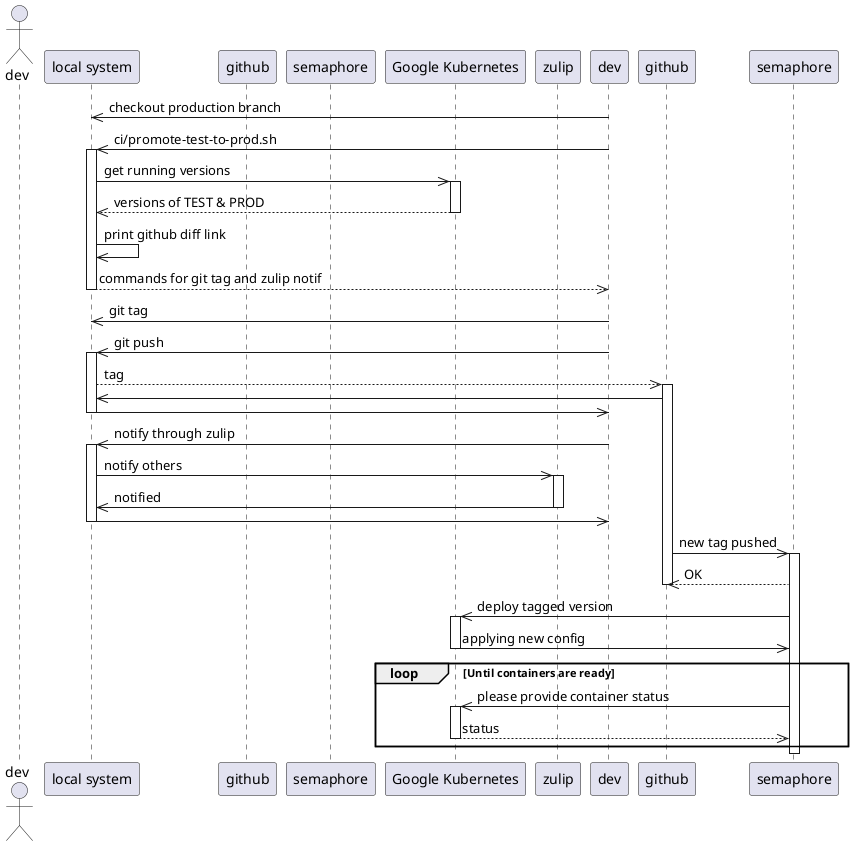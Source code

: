 @startuml
    actor dev as developer
    participant local as "local system"
    participant github as Github
    participant semaphore as semaphoreCI
    participant kube as "Google Kubernetes"
    participant zulip

    dev ->> local:  checkout production branch

    dev ->> local: ci/promote-test-to-prod.sh
    activate local
        local ->> kube: get running versions
        activate kube
            kube -->> local: versions of TEST & PROD
        deactivate kube
        local ->> local: print github diff link
        local -->> dev: commands for git tag and zulip notif
    deactivate local

    dev ->> local: git tag

    dev ->> local: git push
    activate local
        local -->> github: tag
        activate github
        github ->> local:
        local ->> dev:
    deactivate local

    dev ->> local: notify through zulip
    activate local
        local ->> zulip: notify others
        activate zulip
            zulip ->> local: notified
        deactivate zulip
        local ->> dev:
    deactivate local


    github ->> semaphore: new tag pushed
    activate semaphore
        semaphore -->> github: OK
        deactivate github
        semaphore ->> kube: deploy tagged version
        activate kube
            kube ->> semaphore: applying new config
        deactivate kube
        loop Until containers are ready
            semaphore ->> kube: please provide container status
            activate kube
                kube -->> semaphore: status
            deactivate kube
        end
    deactivate semaphore
@enduml